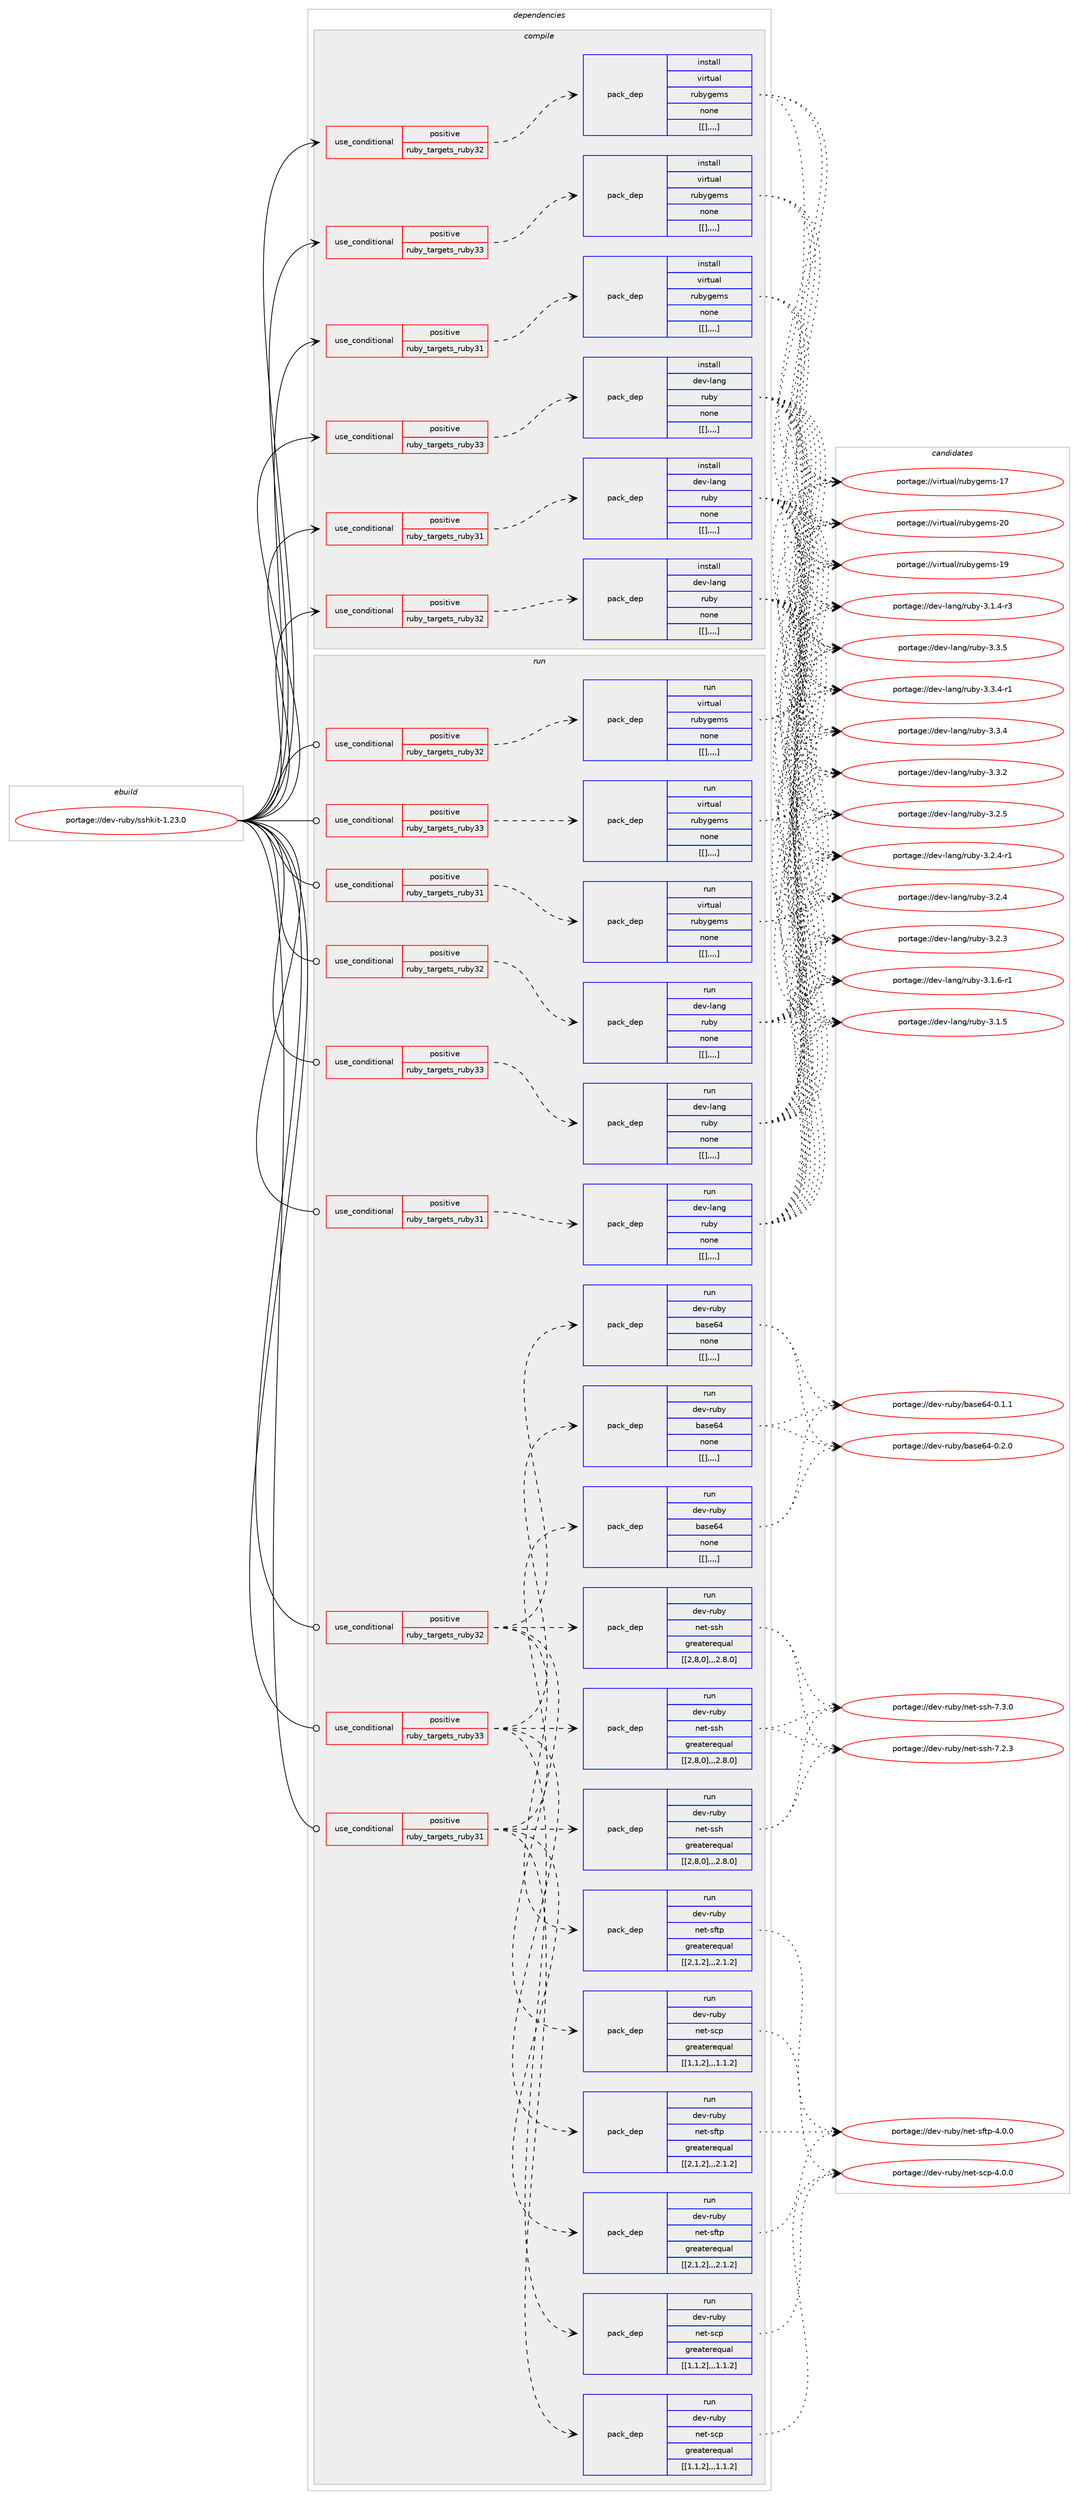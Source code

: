 digraph prolog {

# *************
# Graph options
# *************

newrank=true;
concentrate=true;
compound=true;
graph [rankdir=LR,fontname=Helvetica,fontsize=10,ranksep=1.5];#, ranksep=2.5, nodesep=0.2];
edge  [arrowhead=vee];
node  [fontname=Helvetica,fontsize=10];

# **********
# The ebuild
# **********

subgraph cluster_leftcol {
color=gray;
label=<<i>ebuild</i>>;
id [label="portage://dev-ruby/sshkit-1.23.0", color=red, width=4, href="../dev-ruby/sshkit-1.23.0.svg"];
}

# ****************
# The dependencies
# ****************

subgraph cluster_midcol {
color=gray;
label=<<i>dependencies</i>>;
subgraph cluster_compile {
fillcolor="#eeeeee";
style=filled;
label=<<i>compile</i>>;
subgraph cond61438 {
dependency215699 [label=<<TABLE BORDER="0" CELLBORDER="1" CELLSPACING="0" CELLPADDING="4"><TR><TD ROWSPAN="3" CELLPADDING="10">use_conditional</TD></TR><TR><TD>positive</TD></TR><TR><TD>ruby_targets_ruby31</TD></TR></TABLE>>, shape=none, color=red];
subgraph pack152761 {
dependency215796 [label=<<TABLE BORDER="0" CELLBORDER="1" CELLSPACING="0" CELLPADDING="4" WIDTH="220"><TR><TD ROWSPAN="6" CELLPADDING="30">pack_dep</TD></TR><TR><TD WIDTH="110">install</TD></TR><TR><TD>dev-lang</TD></TR><TR><TD>ruby</TD></TR><TR><TD>none</TD></TR><TR><TD>[[],,,,]</TD></TR></TABLE>>, shape=none, color=blue];
}
dependency215699:e -> dependency215796:w [weight=20,style="dashed",arrowhead="vee"];
}
id:e -> dependency215699:w [weight=20,style="solid",arrowhead="vee"];
subgraph cond61509 {
dependency215799 [label=<<TABLE BORDER="0" CELLBORDER="1" CELLSPACING="0" CELLPADDING="4"><TR><TD ROWSPAN="3" CELLPADDING="10">use_conditional</TD></TR><TR><TD>positive</TD></TR><TR><TD>ruby_targets_ruby31</TD></TR></TABLE>>, shape=none, color=red];
subgraph pack152818 {
dependency215822 [label=<<TABLE BORDER="0" CELLBORDER="1" CELLSPACING="0" CELLPADDING="4" WIDTH="220"><TR><TD ROWSPAN="6" CELLPADDING="30">pack_dep</TD></TR><TR><TD WIDTH="110">install</TD></TR><TR><TD>virtual</TD></TR><TR><TD>rubygems</TD></TR><TR><TD>none</TD></TR><TR><TD>[[],,,,]</TD></TR></TABLE>>, shape=none, color=blue];
}
dependency215799:e -> dependency215822:w [weight=20,style="dashed",arrowhead="vee"];
}
id:e -> dependency215799:w [weight=20,style="solid",arrowhead="vee"];
subgraph cond61527 {
dependency215888 [label=<<TABLE BORDER="0" CELLBORDER="1" CELLSPACING="0" CELLPADDING="4"><TR><TD ROWSPAN="3" CELLPADDING="10">use_conditional</TD></TR><TR><TD>positive</TD></TR><TR><TD>ruby_targets_ruby32</TD></TR></TABLE>>, shape=none, color=red];
subgraph pack152871 {
dependency215958 [label=<<TABLE BORDER="0" CELLBORDER="1" CELLSPACING="0" CELLPADDING="4" WIDTH="220"><TR><TD ROWSPAN="6" CELLPADDING="30">pack_dep</TD></TR><TR><TD WIDTH="110">install</TD></TR><TR><TD>dev-lang</TD></TR><TR><TD>ruby</TD></TR><TR><TD>none</TD></TR><TR><TD>[[],,,,]</TD></TR></TABLE>>, shape=none, color=blue];
}
dependency215888:e -> dependency215958:w [weight=20,style="dashed",arrowhead="vee"];
}
id:e -> dependency215888:w [weight=20,style="solid",arrowhead="vee"];
subgraph cond61583 {
dependency216002 [label=<<TABLE BORDER="0" CELLBORDER="1" CELLSPACING="0" CELLPADDING="4"><TR><TD ROWSPAN="3" CELLPADDING="10">use_conditional</TD></TR><TR><TD>positive</TD></TR><TR><TD>ruby_targets_ruby32</TD></TR></TABLE>>, shape=none, color=red];
subgraph pack152936 {
dependency216089 [label=<<TABLE BORDER="0" CELLBORDER="1" CELLSPACING="0" CELLPADDING="4" WIDTH="220"><TR><TD ROWSPAN="6" CELLPADDING="30">pack_dep</TD></TR><TR><TD WIDTH="110">install</TD></TR><TR><TD>virtual</TD></TR><TR><TD>rubygems</TD></TR><TR><TD>none</TD></TR><TR><TD>[[],,,,]</TD></TR></TABLE>>, shape=none, color=blue];
}
dependency216002:e -> dependency216089:w [weight=20,style="dashed",arrowhead="vee"];
}
id:e -> dependency216002:w [weight=20,style="solid",arrowhead="vee"];
subgraph cond61648 {
dependency216099 [label=<<TABLE BORDER="0" CELLBORDER="1" CELLSPACING="0" CELLPADDING="4"><TR><TD ROWSPAN="3" CELLPADDING="10">use_conditional</TD></TR><TR><TD>positive</TD></TR><TR><TD>ruby_targets_ruby33</TD></TR></TABLE>>, shape=none, color=red];
subgraph pack152976 {
dependency216143 [label=<<TABLE BORDER="0" CELLBORDER="1" CELLSPACING="0" CELLPADDING="4" WIDTH="220"><TR><TD ROWSPAN="6" CELLPADDING="30">pack_dep</TD></TR><TR><TD WIDTH="110">install</TD></TR><TR><TD>dev-lang</TD></TR><TR><TD>ruby</TD></TR><TR><TD>none</TD></TR><TR><TD>[[],,,,]</TD></TR></TABLE>>, shape=none, color=blue];
}
dependency216099:e -> dependency216143:w [weight=20,style="dashed",arrowhead="vee"];
}
id:e -> dependency216099:w [weight=20,style="solid",arrowhead="vee"];
subgraph cond61684 {
dependency216196 [label=<<TABLE BORDER="0" CELLBORDER="1" CELLSPACING="0" CELLPADDING="4"><TR><TD ROWSPAN="3" CELLPADDING="10">use_conditional</TD></TR><TR><TD>positive</TD></TR><TR><TD>ruby_targets_ruby33</TD></TR></TABLE>>, shape=none, color=red];
subgraph pack153055 {
dependency216242 [label=<<TABLE BORDER="0" CELLBORDER="1" CELLSPACING="0" CELLPADDING="4" WIDTH="220"><TR><TD ROWSPAN="6" CELLPADDING="30">pack_dep</TD></TR><TR><TD WIDTH="110">install</TD></TR><TR><TD>virtual</TD></TR><TR><TD>rubygems</TD></TR><TR><TD>none</TD></TR><TR><TD>[[],,,,]</TD></TR></TABLE>>, shape=none, color=blue];
}
dependency216196:e -> dependency216242:w [weight=20,style="dashed",arrowhead="vee"];
}
id:e -> dependency216196:w [weight=20,style="solid",arrowhead="vee"];
}
subgraph cluster_compileandrun {
fillcolor="#eeeeee";
style=filled;
label=<<i>compile and run</i>>;
}
subgraph cluster_run {
fillcolor="#eeeeee";
style=filled;
label=<<i>run</i>>;
subgraph cond61718 {
dependency216280 [label=<<TABLE BORDER="0" CELLBORDER="1" CELLSPACING="0" CELLPADDING="4"><TR><TD ROWSPAN="3" CELLPADDING="10">use_conditional</TD></TR><TR><TD>positive</TD></TR><TR><TD>ruby_targets_ruby31</TD></TR></TABLE>>, shape=none, color=red];
subgraph pack153070 {
dependency216285 [label=<<TABLE BORDER="0" CELLBORDER="1" CELLSPACING="0" CELLPADDING="4" WIDTH="220"><TR><TD ROWSPAN="6" CELLPADDING="30">pack_dep</TD></TR><TR><TD WIDTH="110">run</TD></TR><TR><TD>dev-lang</TD></TR><TR><TD>ruby</TD></TR><TR><TD>none</TD></TR><TR><TD>[[],,,,]</TD></TR></TABLE>>, shape=none, color=blue];
}
dependency216280:e -> dependency216285:w [weight=20,style="dashed",arrowhead="vee"];
}
id:e -> dependency216280:w [weight=20,style="solid",arrowhead="odot"];
subgraph cond61765 {
dependency216406 [label=<<TABLE BORDER="0" CELLBORDER="1" CELLSPACING="0" CELLPADDING="4"><TR><TD ROWSPAN="3" CELLPADDING="10">use_conditional</TD></TR><TR><TD>positive</TD></TR><TR><TD>ruby_targets_ruby31</TD></TR></TABLE>>, shape=none, color=red];
subgraph pack153138 {
dependency216429 [label=<<TABLE BORDER="0" CELLBORDER="1" CELLSPACING="0" CELLPADDING="4" WIDTH="220"><TR><TD ROWSPAN="6" CELLPADDING="30">pack_dep</TD></TR><TR><TD WIDTH="110">run</TD></TR><TR><TD>dev-ruby</TD></TR><TR><TD>base64</TD></TR><TR><TD>none</TD></TR><TR><TD>[[],,,,]</TD></TR></TABLE>>, shape=none, color=blue];
}
dependency216406:e -> dependency216429:w [weight=20,style="dashed",arrowhead="vee"];
subgraph pack153164 {
dependency216474 [label=<<TABLE BORDER="0" CELLBORDER="1" CELLSPACING="0" CELLPADDING="4" WIDTH="220"><TR><TD ROWSPAN="6" CELLPADDING="30">pack_dep</TD></TR><TR><TD WIDTH="110">run</TD></TR><TR><TD>dev-ruby</TD></TR><TR><TD>net-ssh</TD></TR><TR><TD>greaterequal</TD></TR><TR><TD>[[2,8,0],,,2.8.0]</TD></TR></TABLE>>, shape=none, color=blue];
}
dependency216406:e -> dependency216474:w [weight=20,style="dashed",arrowhead="vee"];
subgraph pack153205 {
dependency216566 [label=<<TABLE BORDER="0" CELLBORDER="1" CELLSPACING="0" CELLPADDING="4" WIDTH="220"><TR><TD ROWSPAN="6" CELLPADDING="30">pack_dep</TD></TR><TR><TD WIDTH="110">run</TD></TR><TR><TD>dev-ruby</TD></TR><TR><TD>net-scp</TD></TR><TR><TD>greaterequal</TD></TR><TR><TD>[[1,1,2],,,1.1.2]</TD></TR></TABLE>>, shape=none, color=blue];
}
dependency216406:e -> dependency216566:w [weight=20,style="dashed",arrowhead="vee"];
subgraph pack153228 {
dependency216625 [label=<<TABLE BORDER="0" CELLBORDER="1" CELLSPACING="0" CELLPADDING="4" WIDTH="220"><TR><TD ROWSPAN="6" CELLPADDING="30">pack_dep</TD></TR><TR><TD WIDTH="110">run</TD></TR><TR><TD>dev-ruby</TD></TR><TR><TD>net-sftp</TD></TR><TR><TD>greaterequal</TD></TR><TR><TD>[[2,1,2],,,2.1.2]</TD></TR></TABLE>>, shape=none, color=blue];
}
dependency216406:e -> dependency216625:w [weight=20,style="dashed",arrowhead="vee"];
}
id:e -> dependency216406:w [weight=20,style="solid",arrowhead="odot"];
subgraph cond61896 {
dependency216647 [label=<<TABLE BORDER="0" CELLBORDER="1" CELLSPACING="0" CELLPADDING="4"><TR><TD ROWSPAN="3" CELLPADDING="10">use_conditional</TD></TR><TR><TD>positive</TD></TR><TR><TD>ruby_targets_ruby31</TD></TR></TABLE>>, shape=none, color=red];
subgraph pack153287 {
dependency216668 [label=<<TABLE BORDER="0" CELLBORDER="1" CELLSPACING="0" CELLPADDING="4" WIDTH="220"><TR><TD ROWSPAN="6" CELLPADDING="30">pack_dep</TD></TR><TR><TD WIDTH="110">run</TD></TR><TR><TD>virtual</TD></TR><TR><TD>rubygems</TD></TR><TR><TD>none</TD></TR><TR><TD>[[],,,,]</TD></TR></TABLE>>, shape=none, color=blue];
}
dependency216647:e -> dependency216668:w [weight=20,style="dashed",arrowhead="vee"];
}
id:e -> dependency216647:w [weight=20,style="solid",arrowhead="odot"];
subgraph cond61904 {
dependency216691 [label=<<TABLE BORDER="0" CELLBORDER="1" CELLSPACING="0" CELLPADDING="4"><TR><TD ROWSPAN="3" CELLPADDING="10">use_conditional</TD></TR><TR><TD>positive</TD></TR><TR><TD>ruby_targets_ruby32</TD></TR></TABLE>>, shape=none, color=red];
subgraph pack153323 {
dependency216772 [label=<<TABLE BORDER="0" CELLBORDER="1" CELLSPACING="0" CELLPADDING="4" WIDTH="220"><TR><TD ROWSPAN="6" CELLPADDING="30">pack_dep</TD></TR><TR><TD WIDTH="110">run</TD></TR><TR><TD>dev-lang</TD></TR><TR><TD>ruby</TD></TR><TR><TD>none</TD></TR><TR><TD>[[],,,,]</TD></TR></TABLE>>, shape=none, color=blue];
}
dependency216691:e -> dependency216772:w [weight=20,style="dashed",arrowhead="vee"];
}
id:e -> dependency216691:w [weight=20,style="solid",arrowhead="odot"];
subgraph cond61964 {
dependency216791 [label=<<TABLE BORDER="0" CELLBORDER="1" CELLSPACING="0" CELLPADDING="4"><TR><TD ROWSPAN="3" CELLPADDING="10">use_conditional</TD></TR><TR><TD>positive</TD></TR><TR><TD>ruby_targets_ruby32</TD></TR></TABLE>>, shape=none, color=red];
subgraph pack153368 {
dependency216839 [label=<<TABLE BORDER="0" CELLBORDER="1" CELLSPACING="0" CELLPADDING="4" WIDTH="220"><TR><TD ROWSPAN="6" CELLPADDING="30">pack_dep</TD></TR><TR><TD WIDTH="110">run</TD></TR><TR><TD>dev-ruby</TD></TR><TR><TD>base64</TD></TR><TR><TD>none</TD></TR><TR><TD>[[],,,,]</TD></TR></TABLE>>, shape=none, color=blue];
}
dependency216791:e -> dependency216839:w [weight=20,style="dashed",arrowhead="vee"];
subgraph pack153377 {
dependency216863 [label=<<TABLE BORDER="0" CELLBORDER="1" CELLSPACING="0" CELLPADDING="4" WIDTH="220"><TR><TD ROWSPAN="6" CELLPADDING="30">pack_dep</TD></TR><TR><TD WIDTH="110">run</TD></TR><TR><TD>dev-ruby</TD></TR><TR><TD>net-ssh</TD></TR><TR><TD>greaterequal</TD></TR><TR><TD>[[2,8,0],,,2.8.0]</TD></TR></TABLE>>, shape=none, color=blue];
}
dependency216791:e -> dependency216863:w [weight=20,style="dashed",arrowhead="vee"];
subgraph pack153408 {
dependency216905 [label=<<TABLE BORDER="0" CELLBORDER="1" CELLSPACING="0" CELLPADDING="4" WIDTH="220"><TR><TD ROWSPAN="6" CELLPADDING="30">pack_dep</TD></TR><TR><TD WIDTH="110">run</TD></TR><TR><TD>dev-ruby</TD></TR><TR><TD>net-scp</TD></TR><TR><TD>greaterequal</TD></TR><TR><TD>[[1,1,2],,,1.1.2]</TD></TR></TABLE>>, shape=none, color=blue];
}
dependency216791:e -> dependency216905:w [weight=20,style="dashed",arrowhead="vee"];
subgraph pack153437 {
dependency216991 [label=<<TABLE BORDER="0" CELLBORDER="1" CELLSPACING="0" CELLPADDING="4" WIDTH="220"><TR><TD ROWSPAN="6" CELLPADDING="30">pack_dep</TD></TR><TR><TD WIDTH="110">run</TD></TR><TR><TD>dev-ruby</TD></TR><TR><TD>net-sftp</TD></TR><TR><TD>greaterequal</TD></TR><TR><TD>[[2,1,2],,,2.1.2]</TD></TR></TABLE>>, shape=none, color=blue];
}
dependency216791:e -> dependency216991:w [weight=20,style="dashed",arrowhead="vee"];
}
id:e -> dependency216791:w [weight=20,style="solid",arrowhead="odot"];
subgraph cond62056 {
dependency217002 [label=<<TABLE BORDER="0" CELLBORDER="1" CELLSPACING="0" CELLPADDING="4"><TR><TD ROWSPAN="3" CELLPADDING="10">use_conditional</TD></TR><TR><TD>positive</TD></TR><TR><TD>ruby_targets_ruby32</TD></TR></TABLE>>, shape=none, color=red];
subgraph pack153487 {
dependency217066 [label=<<TABLE BORDER="0" CELLBORDER="1" CELLSPACING="0" CELLPADDING="4" WIDTH="220"><TR><TD ROWSPAN="6" CELLPADDING="30">pack_dep</TD></TR><TR><TD WIDTH="110">run</TD></TR><TR><TD>virtual</TD></TR><TR><TD>rubygems</TD></TR><TR><TD>none</TD></TR><TR><TD>[[],,,,]</TD></TR></TABLE>>, shape=none, color=blue];
}
dependency217002:e -> dependency217066:w [weight=20,style="dashed",arrowhead="vee"];
}
id:e -> dependency217002:w [weight=20,style="solid",arrowhead="odot"];
subgraph cond62101 {
dependency217086 [label=<<TABLE BORDER="0" CELLBORDER="1" CELLSPACING="0" CELLPADDING="4"><TR><TD ROWSPAN="3" CELLPADDING="10">use_conditional</TD></TR><TR><TD>positive</TD></TR><TR><TD>ruby_targets_ruby33</TD></TR></TABLE>>, shape=none, color=red];
subgraph pack153530 {
dependency217150 [label=<<TABLE BORDER="0" CELLBORDER="1" CELLSPACING="0" CELLPADDING="4" WIDTH="220"><TR><TD ROWSPAN="6" CELLPADDING="30">pack_dep</TD></TR><TR><TD WIDTH="110">run</TD></TR><TR><TD>dev-lang</TD></TR><TR><TD>ruby</TD></TR><TR><TD>none</TD></TR><TR><TD>[[],,,,]</TD></TR></TABLE>>, shape=none, color=blue];
}
dependency217086:e -> dependency217150:w [weight=20,style="dashed",arrowhead="vee"];
}
id:e -> dependency217086:w [weight=20,style="solid",arrowhead="odot"];
subgraph cond62145 {
dependency217175 [label=<<TABLE BORDER="0" CELLBORDER="1" CELLSPACING="0" CELLPADDING="4"><TR><TD ROWSPAN="3" CELLPADDING="10">use_conditional</TD></TR><TR><TD>positive</TD></TR><TR><TD>ruby_targets_ruby33</TD></TR></TABLE>>, shape=none, color=red];
subgraph pack153566 {
dependency217193 [label=<<TABLE BORDER="0" CELLBORDER="1" CELLSPACING="0" CELLPADDING="4" WIDTH="220"><TR><TD ROWSPAN="6" CELLPADDING="30">pack_dep</TD></TR><TR><TD WIDTH="110">run</TD></TR><TR><TD>dev-ruby</TD></TR><TR><TD>base64</TD></TR><TR><TD>none</TD></TR><TR><TD>[[],,,,]</TD></TR></TABLE>>, shape=none, color=blue];
}
dependency217175:e -> dependency217193:w [weight=20,style="dashed",arrowhead="vee"];
subgraph pack153568 {
dependency217240 [label=<<TABLE BORDER="0" CELLBORDER="1" CELLSPACING="0" CELLPADDING="4" WIDTH="220"><TR><TD ROWSPAN="6" CELLPADDING="30">pack_dep</TD></TR><TR><TD WIDTH="110">run</TD></TR><TR><TD>dev-ruby</TD></TR><TR><TD>net-ssh</TD></TR><TR><TD>greaterequal</TD></TR><TR><TD>[[2,8,0],,,2.8.0]</TD></TR></TABLE>>, shape=none, color=blue];
}
dependency217175:e -> dependency217240:w [weight=20,style="dashed",arrowhead="vee"];
subgraph pack153609 {
dependency217306 [label=<<TABLE BORDER="0" CELLBORDER="1" CELLSPACING="0" CELLPADDING="4" WIDTH="220"><TR><TD ROWSPAN="6" CELLPADDING="30">pack_dep</TD></TR><TR><TD WIDTH="110">run</TD></TR><TR><TD>dev-ruby</TD></TR><TR><TD>net-scp</TD></TR><TR><TD>greaterequal</TD></TR><TR><TD>[[1,1,2],,,1.1.2]</TD></TR></TABLE>>, shape=none, color=blue];
}
dependency217175:e -> dependency217306:w [weight=20,style="dashed",arrowhead="vee"];
subgraph pack153625 {
dependency217347 [label=<<TABLE BORDER="0" CELLBORDER="1" CELLSPACING="0" CELLPADDING="4" WIDTH="220"><TR><TD ROWSPAN="6" CELLPADDING="30">pack_dep</TD></TR><TR><TD WIDTH="110">run</TD></TR><TR><TD>dev-ruby</TD></TR><TR><TD>net-sftp</TD></TR><TR><TD>greaterequal</TD></TR><TR><TD>[[2,1,2],,,2.1.2]</TD></TR></TABLE>>, shape=none, color=blue];
}
dependency217175:e -> dependency217347:w [weight=20,style="dashed",arrowhead="vee"];
}
id:e -> dependency217175:w [weight=20,style="solid",arrowhead="odot"];
subgraph cond62231 {
dependency217380 [label=<<TABLE BORDER="0" CELLBORDER="1" CELLSPACING="0" CELLPADDING="4"><TR><TD ROWSPAN="3" CELLPADDING="10">use_conditional</TD></TR><TR><TD>positive</TD></TR><TR><TD>ruby_targets_ruby33</TD></TR></TABLE>>, shape=none, color=red];
subgraph pack153670 {
dependency217407 [label=<<TABLE BORDER="0" CELLBORDER="1" CELLSPACING="0" CELLPADDING="4" WIDTH="220"><TR><TD ROWSPAN="6" CELLPADDING="30">pack_dep</TD></TR><TR><TD WIDTH="110">run</TD></TR><TR><TD>virtual</TD></TR><TR><TD>rubygems</TD></TR><TR><TD>none</TD></TR><TR><TD>[[],,,,]</TD></TR></TABLE>>, shape=none, color=blue];
}
dependency217380:e -> dependency217407:w [weight=20,style="dashed",arrowhead="vee"];
}
id:e -> dependency217380:w [weight=20,style="solid",arrowhead="odot"];
}
}

# **************
# The candidates
# **************

subgraph cluster_choices {
rank=same;
color=gray;
label=<<i>candidates</i>>;

subgraph choice153241 {
color=black;
nodesep=1;
choice10010111845108971101034711411798121455146514653 [label="portage://dev-lang/ruby-3.3.5", color=red, width=4,href="../dev-lang/ruby-3.3.5.svg"];
choice100101118451089711010347114117981214551465146524511449 [label="portage://dev-lang/ruby-3.3.4-r1", color=red, width=4,href="../dev-lang/ruby-3.3.4-r1.svg"];
choice10010111845108971101034711411798121455146514652 [label="portage://dev-lang/ruby-3.3.4", color=red, width=4,href="../dev-lang/ruby-3.3.4.svg"];
choice10010111845108971101034711411798121455146514650 [label="portage://dev-lang/ruby-3.3.2", color=red, width=4,href="../dev-lang/ruby-3.3.2.svg"];
choice10010111845108971101034711411798121455146504653 [label="portage://dev-lang/ruby-3.2.5", color=red, width=4,href="../dev-lang/ruby-3.2.5.svg"];
choice100101118451089711010347114117981214551465046524511449 [label="portage://dev-lang/ruby-3.2.4-r1", color=red, width=4,href="../dev-lang/ruby-3.2.4-r1.svg"];
choice10010111845108971101034711411798121455146504652 [label="portage://dev-lang/ruby-3.2.4", color=red, width=4,href="../dev-lang/ruby-3.2.4.svg"];
choice10010111845108971101034711411798121455146504651 [label="portage://dev-lang/ruby-3.2.3", color=red, width=4,href="../dev-lang/ruby-3.2.3.svg"];
choice100101118451089711010347114117981214551464946544511449 [label="portage://dev-lang/ruby-3.1.6-r1", color=red, width=4,href="../dev-lang/ruby-3.1.6-r1.svg"];
choice10010111845108971101034711411798121455146494653 [label="portage://dev-lang/ruby-3.1.5", color=red, width=4,href="../dev-lang/ruby-3.1.5.svg"];
choice100101118451089711010347114117981214551464946524511451 [label="portage://dev-lang/ruby-3.1.4-r3", color=red, width=4,href="../dev-lang/ruby-3.1.4-r3.svg"];
dependency215796:e -> choice10010111845108971101034711411798121455146514653:w [style=dotted,weight="100"];
dependency215796:e -> choice100101118451089711010347114117981214551465146524511449:w [style=dotted,weight="100"];
dependency215796:e -> choice10010111845108971101034711411798121455146514652:w [style=dotted,weight="100"];
dependency215796:e -> choice10010111845108971101034711411798121455146514650:w [style=dotted,weight="100"];
dependency215796:e -> choice10010111845108971101034711411798121455146504653:w [style=dotted,weight="100"];
dependency215796:e -> choice100101118451089711010347114117981214551465046524511449:w [style=dotted,weight="100"];
dependency215796:e -> choice10010111845108971101034711411798121455146504652:w [style=dotted,weight="100"];
dependency215796:e -> choice10010111845108971101034711411798121455146504651:w [style=dotted,weight="100"];
dependency215796:e -> choice100101118451089711010347114117981214551464946544511449:w [style=dotted,weight="100"];
dependency215796:e -> choice10010111845108971101034711411798121455146494653:w [style=dotted,weight="100"];
dependency215796:e -> choice100101118451089711010347114117981214551464946524511451:w [style=dotted,weight="100"];
}
subgraph choice153260 {
color=black;
nodesep=1;
choice118105114116117971084711411798121103101109115455048 [label="portage://virtual/rubygems-20", color=red, width=4,href="../virtual/rubygems-20.svg"];
choice118105114116117971084711411798121103101109115454957 [label="portage://virtual/rubygems-19", color=red, width=4,href="../virtual/rubygems-19.svg"];
choice118105114116117971084711411798121103101109115454955 [label="portage://virtual/rubygems-17", color=red, width=4,href="../virtual/rubygems-17.svg"];
dependency215822:e -> choice118105114116117971084711411798121103101109115455048:w [style=dotted,weight="100"];
dependency215822:e -> choice118105114116117971084711411798121103101109115454957:w [style=dotted,weight="100"];
dependency215822:e -> choice118105114116117971084711411798121103101109115454955:w [style=dotted,weight="100"];
}
subgraph choice153262 {
color=black;
nodesep=1;
choice10010111845108971101034711411798121455146514653 [label="portage://dev-lang/ruby-3.3.5", color=red, width=4,href="../dev-lang/ruby-3.3.5.svg"];
choice100101118451089711010347114117981214551465146524511449 [label="portage://dev-lang/ruby-3.3.4-r1", color=red, width=4,href="../dev-lang/ruby-3.3.4-r1.svg"];
choice10010111845108971101034711411798121455146514652 [label="portage://dev-lang/ruby-3.3.4", color=red, width=4,href="../dev-lang/ruby-3.3.4.svg"];
choice10010111845108971101034711411798121455146514650 [label="portage://dev-lang/ruby-3.3.2", color=red, width=4,href="../dev-lang/ruby-3.3.2.svg"];
choice10010111845108971101034711411798121455146504653 [label="portage://dev-lang/ruby-3.2.5", color=red, width=4,href="../dev-lang/ruby-3.2.5.svg"];
choice100101118451089711010347114117981214551465046524511449 [label="portage://dev-lang/ruby-3.2.4-r1", color=red, width=4,href="../dev-lang/ruby-3.2.4-r1.svg"];
choice10010111845108971101034711411798121455146504652 [label="portage://dev-lang/ruby-3.2.4", color=red, width=4,href="../dev-lang/ruby-3.2.4.svg"];
choice10010111845108971101034711411798121455146504651 [label="portage://dev-lang/ruby-3.2.3", color=red, width=4,href="../dev-lang/ruby-3.2.3.svg"];
choice100101118451089711010347114117981214551464946544511449 [label="portage://dev-lang/ruby-3.1.6-r1", color=red, width=4,href="../dev-lang/ruby-3.1.6-r1.svg"];
choice10010111845108971101034711411798121455146494653 [label="portage://dev-lang/ruby-3.1.5", color=red, width=4,href="../dev-lang/ruby-3.1.5.svg"];
choice100101118451089711010347114117981214551464946524511451 [label="portage://dev-lang/ruby-3.1.4-r3", color=red, width=4,href="../dev-lang/ruby-3.1.4-r3.svg"];
dependency215958:e -> choice10010111845108971101034711411798121455146514653:w [style=dotted,weight="100"];
dependency215958:e -> choice100101118451089711010347114117981214551465146524511449:w [style=dotted,weight="100"];
dependency215958:e -> choice10010111845108971101034711411798121455146514652:w [style=dotted,weight="100"];
dependency215958:e -> choice10010111845108971101034711411798121455146514650:w [style=dotted,weight="100"];
dependency215958:e -> choice10010111845108971101034711411798121455146504653:w [style=dotted,weight="100"];
dependency215958:e -> choice100101118451089711010347114117981214551465046524511449:w [style=dotted,weight="100"];
dependency215958:e -> choice10010111845108971101034711411798121455146504652:w [style=dotted,weight="100"];
dependency215958:e -> choice10010111845108971101034711411798121455146504651:w [style=dotted,weight="100"];
dependency215958:e -> choice100101118451089711010347114117981214551464946544511449:w [style=dotted,weight="100"];
dependency215958:e -> choice10010111845108971101034711411798121455146494653:w [style=dotted,weight="100"];
dependency215958:e -> choice100101118451089711010347114117981214551464946524511451:w [style=dotted,weight="100"];
}
subgraph choice153265 {
color=black;
nodesep=1;
choice118105114116117971084711411798121103101109115455048 [label="portage://virtual/rubygems-20", color=red, width=4,href="../virtual/rubygems-20.svg"];
choice118105114116117971084711411798121103101109115454957 [label="portage://virtual/rubygems-19", color=red, width=4,href="../virtual/rubygems-19.svg"];
choice118105114116117971084711411798121103101109115454955 [label="portage://virtual/rubygems-17", color=red, width=4,href="../virtual/rubygems-17.svg"];
dependency216089:e -> choice118105114116117971084711411798121103101109115455048:w [style=dotted,weight="100"];
dependency216089:e -> choice118105114116117971084711411798121103101109115454957:w [style=dotted,weight="100"];
dependency216089:e -> choice118105114116117971084711411798121103101109115454955:w [style=dotted,weight="100"];
}
subgraph choice153266 {
color=black;
nodesep=1;
choice10010111845108971101034711411798121455146514653 [label="portage://dev-lang/ruby-3.3.5", color=red, width=4,href="../dev-lang/ruby-3.3.5.svg"];
choice100101118451089711010347114117981214551465146524511449 [label="portage://dev-lang/ruby-3.3.4-r1", color=red, width=4,href="../dev-lang/ruby-3.3.4-r1.svg"];
choice10010111845108971101034711411798121455146514652 [label="portage://dev-lang/ruby-3.3.4", color=red, width=4,href="../dev-lang/ruby-3.3.4.svg"];
choice10010111845108971101034711411798121455146514650 [label="portage://dev-lang/ruby-3.3.2", color=red, width=4,href="../dev-lang/ruby-3.3.2.svg"];
choice10010111845108971101034711411798121455146504653 [label="portage://dev-lang/ruby-3.2.5", color=red, width=4,href="../dev-lang/ruby-3.2.5.svg"];
choice100101118451089711010347114117981214551465046524511449 [label="portage://dev-lang/ruby-3.2.4-r1", color=red, width=4,href="../dev-lang/ruby-3.2.4-r1.svg"];
choice10010111845108971101034711411798121455146504652 [label="portage://dev-lang/ruby-3.2.4", color=red, width=4,href="../dev-lang/ruby-3.2.4.svg"];
choice10010111845108971101034711411798121455146504651 [label="portage://dev-lang/ruby-3.2.3", color=red, width=4,href="../dev-lang/ruby-3.2.3.svg"];
choice100101118451089711010347114117981214551464946544511449 [label="portage://dev-lang/ruby-3.1.6-r1", color=red, width=4,href="../dev-lang/ruby-3.1.6-r1.svg"];
choice10010111845108971101034711411798121455146494653 [label="portage://dev-lang/ruby-3.1.5", color=red, width=4,href="../dev-lang/ruby-3.1.5.svg"];
choice100101118451089711010347114117981214551464946524511451 [label="portage://dev-lang/ruby-3.1.4-r3", color=red, width=4,href="../dev-lang/ruby-3.1.4-r3.svg"];
dependency216143:e -> choice10010111845108971101034711411798121455146514653:w [style=dotted,weight="100"];
dependency216143:e -> choice100101118451089711010347114117981214551465146524511449:w [style=dotted,weight="100"];
dependency216143:e -> choice10010111845108971101034711411798121455146514652:w [style=dotted,weight="100"];
dependency216143:e -> choice10010111845108971101034711411798121455146514650:w [style=dotted,weight="100"];
dependency216143:e -> choice10010111845108971101034711411798121455146504653:w [style=dotted,weight="100"];
dependency216143:e -> choice100101118451089711010347114117981214551465046524511449:w [style=dotted,weight="100"];
dependency216143:e -> choice10010111845108971101034711411798121455146504652:w [style=dotted,weight="100"];
dependency216143:e -> choice10010111845108971101034711411798121455146504651:w [style=dotted,weight="100"];
dependency216143:e -> choice100101118451089711010347114117981214551464946544511449:w [style=dotted,weight="100"];
dependency216143:e -> choice10010111845108971101034711411798121455146494653:w [style=dotted,weight="100"];
dependency216143:e -> choice100101118451089711010347114117981214551464946524511451:w [style=dotted,weight="100"];
}
subgraph choice153288 {
color=black;
nodesep=1;
choice118105114116117971084711411798121103101109115455048 [label="portage://virtual/rubygems-20", color=red, width=4,href="../virtual/rubygems-20.svg"];
choice118105114116117971084711411798121103101109115454957 [label="portage://virtual/rubygems-19", color=red, width=4,href="../virtual/rubygems-19.svg"];
choice118105114116117971084711411798121103101109115454955 [label="portage://virtual/rubygems-17", color=red, width=4,href="../virtual/rubygems-17.svg"];
dependency216242:e -> choice118105114116117971084711411798121103101109115455048:w [style=dotted,weight="100"];
dependency216242:e -> choice118105114116117971084711411798121103101109115454957:w [style=dotted,weight="100"];
dependency216242:e -> choice118105114116117971084711411798121103101109115454955:w [style=dotted,weight="100"];
}
subgraph choice153302 {
color=black;
nodesep=1;
choice10010111845108971101034711411798121455146514653 [label="portage://dev-lang/ruby-3.3.5", color=red, width=4,href="../dev-lang/ruby-3.3.5.svg"];
choice100101118451089711010347114117981214551465146524511449 [label="portage://dev-lang/ruby-3.3.4-r1", color=red, width=4,href="../dev-lang/ruby-3.3.4-r1.svg"];
choice10010111845108971101034711411798121455146514652 [label="portage://dev-lang/ruby-3.3.4", color=red, width=4,href="../dev-lang/ruby-3.3.4.svg"];
choice10010111845108971101034711411798121455146514650 [label="portage://dev-lang/ruby-3.3.2", color=red, width=4,href="../dev-lang/ruby-3.3.2.svg"];
choice10010111845108971101034711411798121455146504653 [label="portage://dev-lang/ruby-3.2.5", color=red, width=4,href="../dev-lang/ruby-3.2.5.svg"];
choice100101118451089711010347114117981214551465046524511449 [label="portage://dev-lang/ruby-3.2.4-r1", color=red, width=4,href="../dev-lang/ruby-3.2.4-r1.svg"];
choice10010111845108971101034711411798121455146504652 [label="portage://dev-lang/ruby-3.2.4", color=red, width=4,href="../dev-lang/ruby-3.2.4.svg"];
choice10010111845108971101034711411798121455146504651 [label="portage://dev-lang/ruby-3.2.3", color=red, width=4,href="../dev-lang/ruby-3.2.3.svg"];
choice100101118451089711010347114117981214551464946544511449 [label="portage://dev-lang/ruby-3.1.6-r1", color=red, width=4,href="../dev-lang/ruby-3.1.6-r1.svg"];
choice10010111845108971101034711411798121455146494653 [label="portage://dev-lang/ruby-3.1.5", color=red, width=4,href="../dev-lang/ruby-3.1.5.svg"];
choice100101118451089711010347114117981214551464946524511451 [label="portage://dev-lang/ruby-3.1.4-r3", color=red, width=4,href="../dev-lang/ruby-3.1.4-r3.svg"];
dependency216285:e -> choice10010111845108971101034711411798121455146514653:w [style=dotted,weight="100"];
dependency216285:e -> choice100101118451089711010347114117981214551465146524511449:w [style=dotted,weight="100"];
dependency216285:e -> choice10010111845108971101034711411798121455146514652:w [style=dotted,weight="100"];
dependency216285:e -> choice10010111845108971101034711411798121455146514650:w [style=dotted,weight="100"];
dependency216285:e -> choice10010111845108971101034711411798121455146504653:w [style=dotted,weight="100"];
dependency216285:e -> choice100101118451089711010347114117981214551465046524511449:w [style=dotted,weight="100"];
dependency216285:e -> choice10010111845108971101034711411798121455146504652:w [style=dotted,weight="100"];
dependency216285:e -> choice10010111845108971101034711411798121455146504651:w [style=dotted,weight="100"];
dependency216285:e -> choice100101118451089711010347114117981214551464946544511449:w [style=dotted,weight="100"];
dependency216285:e -> choice10010111845108971101034711411798121455146494653:w [style=dotted,weight="100"];
dependency216285:e -> choice100101118451089711010347114117981214551464946524511451:w [style=dotted,weight="100"];
}
subgraph choice153307 {
color=black;
nodesep=1;
choice10010111845114117981214798971151015452454846504648 [label="portage://dev-ruby/base64-0.2.0", color=red, width=4,href="../dev-ruby/base64-0.2.0.svg"];
choice10010111845114117981214798971151015452454846494649 [label="portage://dev-ruby/base64-0.1.1", color=red, width=4,href="../dev-ruby/base64-0.1.1.svg"];
dependency216429:e -> choice10010111845114117981214798971151015452454846504648:w [style=dotted,weight="100"];
dependency216429:e -> choice10010111845114117981214798971151015452454846494649:w [style=dotted,weight="100"];
}
subgraph choice153312 {
color=black;
nodesep=1;
choice10010111845114117981214711010111645115115104455546514648 [label="portage://dev-ruby/net-ssh-7.3.0", color=red, width=4,href="../dev-ruby/net-ssh-7.3.0.svg"];
choice10010111845114117981214711010111645115115104455546504651 [label="portage://dev-ruby/net-ssh-7.2.3", color=red, width=4,href="../dev-ruby/net-ssh-7.2.3.svg"];
dependency216474:e -> choice10010111845114117981214711010111645115115104455546514648:w [style=dotted,weight="100"];
dependency216474:e -> choice10010111845114117981214711010111645115115104455546504651:w [style=dotted,weight="100"];
}
subgraph choice153314 {
color=black;
nodesep=1;
choice1001011184511411798121471101011164511599112455246484648 [label="portage://dev-ruby/net-scp-4.0.0", color=red, width=4,href="../dev-ruby/net-scp-4.0.0.svg"];
dependency216566:e -> choice1001011184511411798121471101011164511599112455246484648:w [style=dotted,weight="100"];
}
subgraph choice153332 {
color=black;
nodesep=1;
choice10010111845114117981214711010111645115102116112455246484648 [label="portage://dev-ruby/net-sftp-4.0.0", color=red, width=4,href="../dev-ruby/net-sftp-4.0.0.svg"];
dependency216625:e -> choice10010111845114117981214711010111645115102116112455246484648:w [style=dotted,weight="100"];
}
subgraph choice153334 {
color=black;
nodesep=1;
choice118105114116117971084711411798121103101109115455048 [label="portage://virtual/rubygems-20", color=red, width=4,href="../virtual/rubygems-20.svg"];
choice118105114116117971084711411798121103101109115454957 [label="portage://virtual/rubygems-19", color=red, width=4,href="../virtual/rubygems-19.svg"];
choice118105114116117971084711411798121103101109115454955 [label="portage://virtual/rubygems-17", color=red, width=4,href="../virtual/rubygems-17.svg"];
dependency216668:e -> choice118105114116117971084711411798121103101109115455048:w [style=dotted,weight="100"];
dependency216668:e -> choice118105114116117971084711411798121103101109115454957:w [style=dotted,weight="100"];
dependency216668:e -> choice118105114116117971084711411798121103101109115454955:w [style=dotted,weight="100"];
}
subgraph choice153341 {
color=black;
nodesep=1;
choice10010111845108971101034711411798121455146514653 [label="portage://dev-lang/ruby-3.3.5", color=red, width=4,href="../dev-lang/ruby-3.3.5.svg"];
choice100101118451089711010347114117981214551465146524511449 [label="portage://dev-lang/ruby-3.3.4-r1", color=red, width=4,href="../dev-lang/ruby-3.3.4-r1.svg"];
choice10010111845108971101034711411798121455146514652 [label="portage://dev-lang/ruby-3.3.4", color=red, width=4,href="../dev-lang/ruby-3.3.4.svg"];
choice10010111845108971101034711411798121455146514650 [label="portage://dev-lang/ruby-3.3.2", color=red, width=4,href="../dev-lang/ruby-3.3.2.svg"];
choice10010111845108971101034711411798121455146504653 [label="portage://dev-lang/ruby-3.2.5", color=red, width=4,href="../dev-lang/ruby-3.2.5.svg"];
choice100101118451089711010347114117981214551465046524511449 [label="portage://dev-lang/ruby-3.2.4-r1", color=red, width=4,href="../dev-lang/ruby-3.2.4-r1.svg"];
choice10010111845108971101034711411798121455146504652 [label="portage://dev-lang/ruby-3.2.4", color=red, width=4,href="../dev-lang/ruby-3.2.4.svg"];
choice10010111845108971101034711411798121455146504651 [label="portage://dev-lang/ruby-3.2.3", color=red, width=4,href="../dev-lang/ruby-3.2.3.svg"];
choice100101118451089711010347114117981214551464946544511449 [label="portage://dev-lang/ruby-3.1.6-r1", color=red, width=4,href="../dev-lang/ruby-3.1.6-r1.svg"];
choice10010111845108971101034711411798121455146494653 [label="portage://dev-lang/ruby-3.1.5", color=red, width=4,href="../dev-lang/ruby-3.1.5.svg"];
choice100101118451089711010347114117981214551464946524511451 [label="portage://dev-lang/ruby-3.1.4-r3", color=red, width=4,href="../dev-lang/ruby-3.1.4-r3.svg"];
dependency216772:e -> choice10010111845108971101034711411798121455146514653:w [style=dotted,weight="100"];
dependency216772:e -> choice100101118451089711010347114117981214551465146524511449:w [style=dotted,weight="100"];
dependency216772:e -> choice10010111845108971101034711411798121455146514652:w [style=dotted,weight="100"];
dependency216772:e -> choice10010111845108971101034711411798121455146514650:w [style=dotted,weight="100"];
dependency216772:e -> choice10010111845108971101034711411798121455146504653:w [style=dotted,weight="100"];
dependency216772:e -> choice100101118451089711010347114117981214551465046524511449:w [style=dotted,weight="100"];
dependency216772:e -> choice10010111845108971101034711411798121455146504652:w [style=dotted,weight="100"];
dependency216772:e -> choice10010111845108971101034711411798121455146504651:w [style=dotted,weight="100"];
dependency216772:e -> choice100101118451089711010347114117981214551464946544511449:w [style=dotted,weight="100"];
dependency216772:e -> choice10010111845108971101034711411798121455146494653:w [style=dotted,weight="100"];
dependency216772:e -> choice100101118451089711010347114117981214551464946524511451:w [style=dotted,weight="100"];
}
subgraph choice153344 {
color=black;
nodesep=1;
choice10010111845114117981214798971151015452454846504648 [label="portage://dev-ruby/base64-0.2.0", color=red, width=4,href="../dev-ruby/base64-0.2.0.svg"];
choice10010111845114117981214798971151015452454846494649 [label="portage://dev-ruby/base64-0.1.1", color=red, width=4,href="../dev-ruby/base64-0.1.1.svg"];
dependency216839:e -> choice10010111845114117981214798971151015452454846504648:w [style=dotted,weight="100"];
dependency216839:e -> choice10010111845114117981214798971151015452454846494649:w [style=dotted,weight="100"];
}
subgraph choice153351 {
color=black;
nodesep=1;
choice10010111845114117981214711010111645115115104455546514648 [label="portage://dev-ruby/net-ssh-7.3.0", color=red, width=4,href="../dev-ruby/net-ssh-7.3.0.svg"];
choice10010111845114117981214711010111645115115104455546504651 [label="portage://dev-ruby/net-ssh-7.2.3", color=red, width=4,href="../dev-ruby/net-ssh-7.2.3.svg"];
dependency216863:e -> choice10010111845114117981214711010111645115115104455546514648:w [style=dotted,weight="100"];
dependency216863:e -> choice10010111845114117981214711010111645115115104455546504651:w [style=dotted,weight="100"];
}
subgraph choice153354 {
color=black;
nodesep=1;
choice1001011184511411798121471101011164511599112455246484648 [label="portage://dev-ruby/net-scp-4.0.0", color=red, width=4,href="../dev-ruby/net-scp-4.0.0.svg"];
dependency216905:e -> choice1001011184511411798121471101011164511599112455246484648:w [style=dotted,weight="100"];
}
subgraph choice153357 {
color=black;
nodesep=1;
choice10010111845114117981214711010111645115102116112455246484648 [label="portage://dev-ruby/net-sftp-4.0.0", color=red, width=4,href="../dev-ruby/net-sftp-4.0.0.svg"];
dependency216991:e -> choice10010111845114117981214711010111645115102116112455246484648:w [style=dotted,weight="100"];
}
subgraph choice153370 {
color=black;
nodesep=1;
choice118105114116117971084711411798121103101109115455048 [label="portage://virtual/rubygems-20", color=red, width=4,href="../virtual/rubygems-20.svg"];
choice118105114116117971084711411798121103101109115454957 [label="portage://virtual/rubygems-19", color=red, width=4,href="../virtual/rubygems-19.svg"];
choice118105114116117971084711411798121103101109115454955 [label="portage://virtual/rubygems-17", color=red, width=4,href="../virtual/rubygems-17.svg"];
dependency217066:e -> choice118105114116117971084711411798121103101109115455048:w [style=dotted,weight="100"];
dependency217066:e -> choice118105114116117971084711411798121103101109115454957:w [style=dotted,weight="100"];
dependency217066:e -> choice118105114116117971084711411798121103101109115454955:w [style=dotted,weight="100"];
}
subgraph choice153372 {
color=black;
nodesep=1;
choice10010111845108971101034711411798121455146514653 [label="portage://dev-lang/ruby-3.3.5", color=red, width=4,href="../dev-lang/ruby-3.3.5.svg"];
choice100101118451089711010347114117981214551465146524511449 [label="portage://dev-lang/ruby-3.3.4-r1", color=red, width=4,href="../dev-lang/ruby-3.3.4-r1.svg"];
choice10010111845108971101034711411798121455146514652 [label="portage://dev-lang/ruby-3.3.4", color=red, width=4,href="../dev-lang/ruby-3.3.4.svg"];
choice10010111845108971101034711411798121455146514650 [label="portage://dev-lang/ruby-3.3.2", color=red, width=4,href="../dev-lang/ruby-3.3.2.svg"];
choice10010111845108971101034711411798121455146504653 [label="portage://dev-lang/ruby-3.2.5", color=red, width=4,href="../dev-lang/ruby-3.2.5.svg"];
choice100101118451089711010347114117981214551465046524511449 [label="portage://dev-lang/ruby-3.2.4-r1", color=red, width=4,href="../dev-lang/ruby-3.2.4-r1.svg"];
choice10010111845108971101034711411798121455146504652 [label="portage://dev-lang/ruby-3.2.4", color=red, width=4,href="../dev-lang/ruby-3.2.4.svg"];
choice10010111845108971101034711411798121455146504651 [label="portage://dev-lang/ruby-3.2.3", color=red, width=4,href="../dev-lang/ruby-3.2.3.svg"];
choice100101118451089711010347114117981214551464946544511449 [label="portage://dev-lang/ruby-3.1.6-r1", color=red, width=4,href="../dev-lang/ruby-3.1.6-r1.svg"];
choice10010111845108971101034711411798121455146494653 [label="portage://dev-lang/ruby-3.1.5", color=red, width=4,href="../dev-lang/ruby-3.1.5.svg"];
choice100101118451089711010347114117981214551464946524511451 [label="portage://dev-lang/ruby-3.1.4-r3", color=red, width=4,href="../dev-lang/ruby-3.1.4-r3.svg"];
dependency217150:e -> choice10010111845108971101034711411798121455146514653:w [style=dotted,weight="100"];
dependency217150:e -> choice100101118451089711010347114117981214551465146524511449:w [style=dotted,weight="100"];
dependency217150:e -> choice10010111845108971101034711411798121455146514652:w [style=dotted,weight="100"];
dependency217150:e -> choice10010111845108971101034711411798121455146514650:w [style=dotted,weight="100"];
dependency217150:e -> choice10010111845108971101034711411798121455146504653:w [style=dotted,weight="100"];
dependency217150:e -> choice100101118451089711010347114117981214551465046524511449:w [style=dotted,weight="100"];
dependency217150:e -> choice10010111845108971101034711411798121455146504652:w [style=dotted,weight="100"];
dependency217150:e -> choice10010111845108971101034711411798121455146504651:w [style=dotted,weight="100"];
dependency217150:e -> choice100101118451089711010347114117981214551464946544511449:w [style=dotted,weight="100"];
dependency217150:e -> choice10010111845108971101034711411798121455146494653:w [style=dotted,weight="100"];
dependency217150:e -> choice100101118451089711010347114117981214551464946524511451:w [style=dotted,weight="100"];
}
subgraph choice153375 {
color=black;
nodesep=1;
choice10010111845114117981214798971151015452454846504648 [label="portage://dev-ruby/base64-0.2.0", color=red, width=4,href="../dev-ruby/base64-0.2.0.svg"];
choice10010111845114117981214798971151015452454846494649 [label="portage://dev-ruby/base64-0.1.1", color=red, width=4,href="../dev-ruby/base64-0.1.1.svg"];
dependency217193:e -> choice10010111845114117981214798971151015452454846504648:w [style=dotted,weight="100"];
dependency217193:e -> choice10010111845114117981214798971151015452454846494649:w [style=dotted,weight="100"];
}
subgraph choice153385 {
color=black;
nodesep=1;
choice10010111845114117981214711010111645115115104455546514648 [label="portage://dev-ruby/net-ssh-7.3.0", color=red, width=4,href="../dev-ruby/net-ssh-7.3.0.svg"];
choice10010111845114117981214711010111645115115104455546504651 [label="portage://dev-ruby/net-ssh-7.2.3", color=red, width=4,href="../dev-ruby/net-ssh-7.2.3.svg"];
dependency217240:e -> choice10010111845114117981214711010111645115115104455546514648:w [style=dotted,weight="100"];
dependency217240:e -> choice10010111845114117981214711010111645115115104455546504651:w [style=dotted,weight="100"];
}
subgraph choice153387 {
color=black;
nodesep=1;
choice1001011184511411798121471101011164511599112455246484648 [label="portage://dev-ruby/net-scp-4.0.0", color=red, width=4,href="../dev-ruby/net-scp-4.0.0.svg"];
dependency217306:e -> choice1001011184511411798121471101011164511599112455246484648:w [style=dotted,weight="100"];
}
subgraph choice153392 {
color=black;
nodesep=1;
choice10010111845114117981214711010111645115102116112455246484648 [label="portage://dev-ruby/net-sftp-4.0.0", color=red, width=4,href="../dev-ruby/net-sftp-4.0.0.svg"];
dependency217347:e -> choice10010111845114117981214711010111645115102116112455246484648:w [style=dotted,weight="100"];
}
subgraph choice153399 {
color=black;
nodesep=1;
choice118105114116117971084711411798121103101109115455048 [label="portage://virtual/rubygems-20", color=red, width=4,href="../virtual/rubygems-20.svg"];
choice118105114116117971084711411798121103101109115454957 [label="portage://virtual/rubygems-19", color=red, width=4,href="../virtual/rubygems-19.svg"];
choice118105114116117971084711411798121103101109115454955 [label="portage://virtual/rubygems-17", color=red, width=4,href="../virtual/rubygems-17.svg"];
dependency217407:e -> choice118105114116117971084711411798121103101109115455048:w [style=dotted,weight="100"];
dependency217407:e -> choice118105114116117971084711411798121103101109115454957:w [style=dotted,weight="100"];
dependency217407:e -> choice118105114116117971084711411798121103101109115454955:w [style=dotted,weight="100"];
}
}

}
